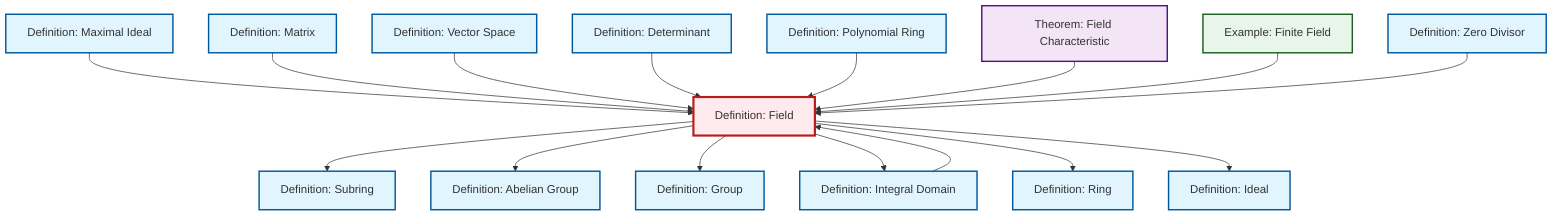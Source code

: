 graph TD
    classDef definition fill:#e1f5fe,stroke:#01579b,stroke-width:2px
    classDef theorem fill:#f3e5f5,stroke:#4a148c,stroke-width:2px
    classDef axiom fill:#fff3e0,stroke:#e65100,stroke-width:2px
    classDef example fill:#e8f5e9,stroke:#1b5e20,stroke-width:2px
    classDef current fill:#ffebee,stroke:#b71c1c,stroke-width:3px
    def-determinant["Definition: Determinant"]:::definition
    def-subring["Definition: Subring"]:::definition
    def-field["Definition: Field"]:::definition
    def-maximal-ideal["Definition: Maximal Ideal"]:::definition
    def-vector-space["Definition: Vector Space"]:::definition
    def-matrix["Definition: Matrix"]:::definition
    def-zero-divisor["Definition: Zero Divisor"]:::definition
    def-group["Definition: Group"]:::definition
    ex-finite-field["Example: Finite Field"]:::example
    def-integral-domain["Definition: Integral Domain"]:::definition
    def-polynomial-ring["Definition: Polynomial Ring"]:::definition
    def-ideal["Definition: Ideal"]:::definition
    thm-field-characteristic["Theorem: Field Characteristic"]:::theorem
    def-ring["Definition: Ring"]:::definition
    def-abelian-group["Definition: Abelian Group"]:::definition
    def-maximal-ideal --> def-field
    def-field --> def-subring
    def-matrix --> def-field
    def-field --> def-abelian-group
    def-integral-domain --> def-field
    def-vector-space --> def-field
    def-determinant --> def-field
    def-polynomial-ring --> def-field
    def-field --> def-group
    def-field --> def-integral-domain
    thm-field-characteristic --> def-field
    def-field --> def-ring
    ex-finite-field --> def-field
    def-zero-divisor --> def-field
    def-field --> def-ideal
    class def-field current
